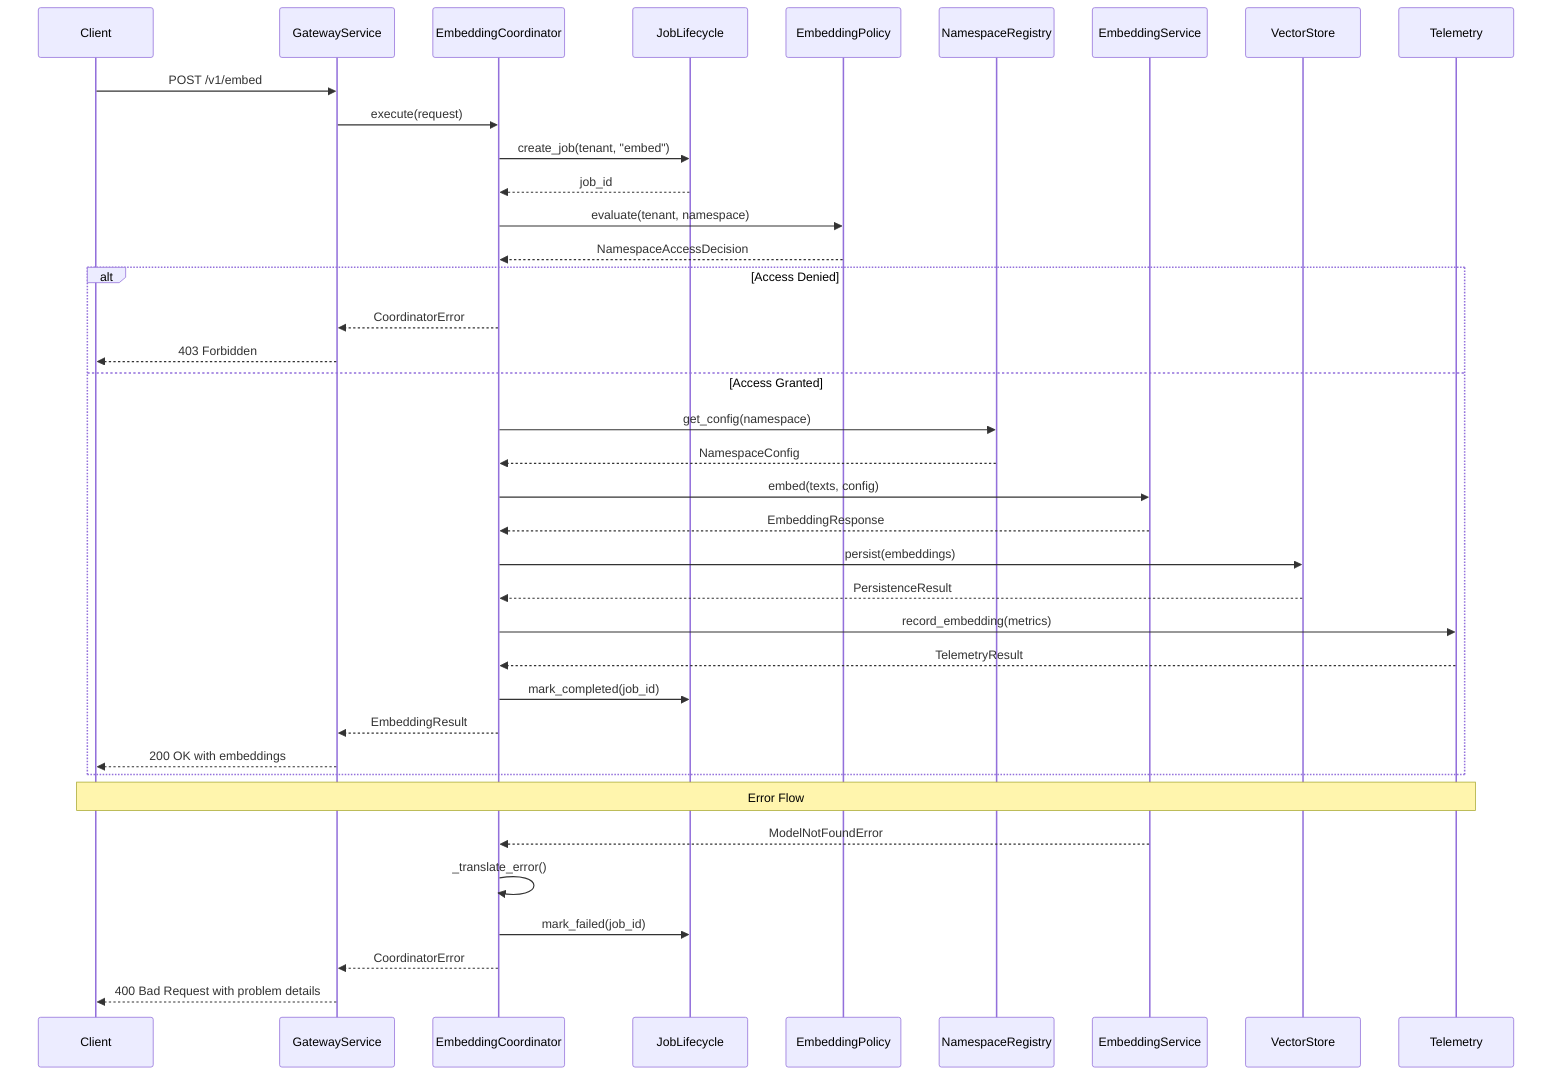 sequenceDiagram
    participant Client
    participant GatewayService
    participant EmbeddingCoordinator
    participant JobLifecycle
    participant EmbeddingPolicy
    participant NamespaceRegistry
    participant EmbeddingService
    participant VectorStore
    participant Telemetry

    Client->>GatewayService: POST /v1/embed
    GatewayService->>EmbeddingCoordinator: execute(request)
    EmbeddingCoordinator->>JobLifecycle: create_job(tenant, "embed")
    JobLifecycle-->>EmbeddingCoordinator: job_id

    EmbeddingCoordinator->>EmbeddingPolicy: evaluate(tenant, namespace)
    EmbeddingPolicy-->>EmbeddingCoordinator: NamespaceAccessDecision

    alt Access Denied
        EmbeddingCoordinator-->>GatewayService: CoordinatorError
        GatewayService-->>Client: 403 Forbidden
    else Access Granted
        EmbeddingCoordinator->>NamespaceRegistry: get_config(namespace)
        NamespaceRegistry-->>EmbeddingCoordinator: NamespaceConfig

        EmbeddingCoordinator->>EmbeddingService: embed(texts, config)
        EmbeddingService-->>EmbeddingCoordinator: EmbeddingResponse

        EmbeddingCoordinator->>VectorStore: persist(embeddings)
        VectorStore-->>EmbeddingCoordinator: PersistenceResult

        EmbeddingCoordinator->>Telemetry: record_embedding(metrics)
        Telemetry-->>EmbeddingCoordinator: TelemetryResult

        EmbeddingCoordinator->>JobLifecycle: mark_completed(job_id)
        EmbeddingCoordinator-->>GatewayService: EmbeddingResult
        GatewayService-->>Client: 200 OK with embeddings
    end

    Note over Client, Telemetry: Error Flow
    EmbeddingService-->>EmbeddingCoordinator: ModelNotFoundError
    EmbeddingCoordinator->>EmbeddingCoordinator: _translate_error()
    EmbeddingCoordinator->>JobLifecycle: mark_failed(job_id)
    EmbeddingCoordinator-->>GatewayService: CoordinatorError
    GatewayService-->>Client: 400 Bad Request with problem details